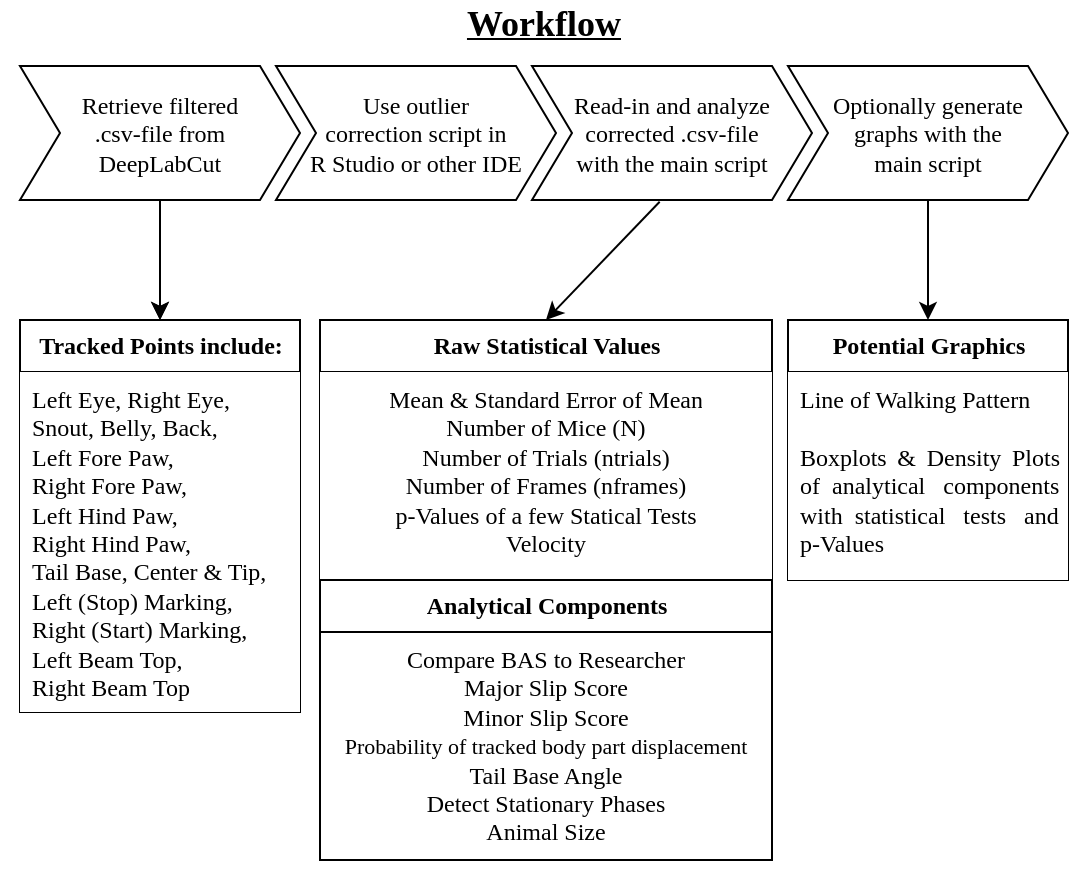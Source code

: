 <mxfile>
    <diagram id="H3tnomoDhOJxsfFKKW_9" name="Page-1">
        <mxGraphModel dx="703" dy="470" grid="1" gridSize="10" guides="1" tooltips="1" connect="1" arrows="1" fold="1" page="1" pageScale="1" pageWidth="140" pageHeight="150" background="#ffffff" math="0" shadow="0">
            <root>
                <mxCell id="0"/>
                <mxCell id="1" parent="0"/>
                <mxCell id="39" value="" style="group" vertex="1" connectable="0" parent="1">
                    <mxGeometry x="10" y="10" width="544" height="440" as="geometry"/>
                </mxCell>
                <mxCell id="35" value="" style="group" vertex="1" connectable="0" parent="39">
                    <mxGeometry width="544" height="440" as="geometry"/>
                </mxCell>
                <mxCell id="3" value="&lt;span style=&quot;background-color: rgb(255, 255, 255);&quot;&gt;&lt;font style=&quot;font-size: 18px;&quot;&gt;&lt;u&gt;Workflow&lt;/u&gt;&lt;/font&gt;&lt;/span&gt;" style="swimlane;childLayout=stackLayout;horizontal=1;fillColor=none;horizontalStack=1;resizeParent=1;resizeParentMax=0;resizeLast=0;collapsible=0;strokeColor=none;stackBorder=10;stackSpacing=-12;resizable=1;align=center;points=[];whiteSpace=wrap;html=1;fillStyle=solid;fontFamily=Times New Roman;fontColor=#000000;" vertex="1" parent="35">
                    <mxGeometry width="544" height="110" as="geometry"/>
                </mxCell>
                <mxCell id="4" value="&lt;div&gt;Retrieve filtered&lt;/div&gt;&lt;div&gt;.csv-file from&lt;/div&gt;&lt;div&gt;DeepLabCut&lt;/div&gt;" style="shape=step;perimeter=stepPerimeter;fixedSize=1;points=[];whiteSpace=wrap;html=1;fillStyle=solid;strokeColor=#000000;fontFamily=Times New Roman;fontColor=#000000;fillColor=#FFFFFF;" vertex="1" parent="3">
                    <mxGeometry x="10" y="33" width="140" height="67" as="geometry"/>
                </mxCell>
                <mxCell id="8" value="&lt;div&gt;Use outlier&lt;/div&gt;&lt;div&gt;correction script in&lt;/div&gt;&lt;div&gt;R Studio or other IDE&lt;/div&gt;" style="shape=step;perimeter=stepPerimeter;fixedSize=1;points=[];whiteSpace=wrap;html=1;fillStyle=solid;strokeColor=#000000;fontFamily=Times New Roman;fontColor=#000000;fillColor=#FFFFFF;" vertex="1" parent="3">
                    <mxGeometry x="138" y="33" width="140" height="67" as="geometry"/>
                </mxCell>
                <mxCell id="10" value="&lt;div&gt;Read-in and analyze&lt;/div&gt;&lt;div&gt;corrected .csv-file&lt;/div&gt;&lt;div&gt;with the main script&lt;/div&gt;" style="shape=step;perimeter=stepPerimeter;fixedSize=1;points=[];whiteSpace=wrap;html=1;fillStyle=solid;strokeColor=#000000;fontFamily=Times New Roman;fontColor=#000000;fillColor=#FFFFFF;" vertex="1" parent="3">
                    <mxGeometry x="266" y="33" width="140" height="67" as="geometry"/>
                </mxCell>
                <mxCell id="9" value="&lt;div&gt;Optionally generate&lt;/div&gt;&lt;div&gt;graphs with the&lt;/div&gt;&lt;div&gt;main script&lt;/div&gt;" style="shape=step;perimeter=stepPerimeter;fixedSize=1;points=[];whiteSpace=wrap;html=1;fillStyle=solid;strokeColor=#000000;fontFamily=Times New Roman;fontColor=#000000;fillColor=#FFFFFF;" vertex="1" parent="3">
                    <mxGeometry x="394" y="33" width="140" height="67" as="geometry"/>
                </mxCell>
                <mxCell id="11" value="&lt;b&gt;Tracked Points include:&lt;/b&gt;" style="swimlane;fontStyle=0;childLayout=stackLayout;horizontal=1;startSize=26;fillColor=#FFFFFF;horizontalStack=0;resizeParent=1;resizeParentMax=0;resizeLast=0;collapsible=1;marginBottom=0;html=1;labelBackgroundColor=#FFFFFF;fillStyle=solid;strokeColor=#000000;fontFamily=Times New Roman;fontColor=#000000;" vertex="1" parent="35">
                    <mxGeometry x="10" y="160" width="140" height="196" as="geometry"/>
                </mxCell>
                <mxCell id="12" value="&lt;div&gt;Left Eye, Right Eye, Snout, Belly, Back,&amp;nbsp;&lt;/div&gt;&lt;div&gt;Left Fore Paw,&lt;/div&gt;&lt;div&gt;Right Fore Paw,&amp;nbsp;&lt;/div&gt;&lt;div&gt;Left Hind Paw,&amp;nbsp;&lt;/div&gt;&lt;div&gt;Right Hind Paw,&amp;nbsp;&lt;/div&gt;&lt;div&gt;Tail Base, Center &amp;amp; Tip,&lt;/div&gt;&lt;div&gt;Left (Stop) Marking,&lt;/div&gt;&lt;div&gt;Right (Start) Marking,&lt;/div&gt;&lt;div&gt;Left Beam Top,&amp;nbsp;&lt;/div&gt;&lt;div&gt;Right Beam Top&lt;/div&gt;" style="text;strokeColor=none;fillColor=#FFFFFF;align=left;verticalAlign=top;spacingLeft=4;spacingRight=4;overflow=hidden;rotatable=0;points=[[0,0.5],[1,0.5]];portConstraint=eastwest;whiteSpace=wrap;html=1;labelBackgroundColor=#FFFFFF;fillStyle=solid;fontFamily=Times New Roman;fontColor=#000000;" vertex="1" parent="11">
                    <mxGeometry y="26" width="140" height="170" as="geometry"/>
                </mxCell>
                <mxCell id="15" value="&lt;b&gt;Raw Statistical Values&lt;/b&gt;" style="swimlane;fontStyle=0;childLayout=stackLayout;horizontal=1;startSize=26;fillColor=#FFFFFF;horizontalStack=0;resizeParent=1;resizeParentMax=0;resizeLast=0;collapsible=1;marginBottom=0;html=1;labelBackgroundColor=#FFFFFF;fillStyle=solid;strokeColor=#000000;fontFamily=Times New Roman;fontColor=#000000;" vertex="1" parent="35">
                    <mxGeometry x="160" y="160" width="226" height="130" as="geometry"/>
                </mxCell>
                <mxCell id="16" value="&lt;div style=&quot;&quot;&gt;&lt;font style=&quot;font-size: 12px;&quot;&gt;&lt;font style=&quot;font-size: 12px;&quot;&gt;Mean &amp;amp; Standard Error of Mean&lt;/font&gt;&lt;br&gt;&lt;/font&gt;&lt;/div&gt;&lt;div style=&quot;&quot;&gt;&lt;font style=&quot;font-size: 12px;&quot;&gt;Number of Mice (N)&lt;/font&gt;&lt;/div&gt;&lt;div style=&quot;&quot;&gt;&lt;font style=&quot;font-size: 12px;&quot;&gt;Number of Trials (ntrials)&lt;/font&gt;&lt;/div&gt;&lt;div style=&quot;&quot;&gt;&lt;font style=&quot;font-size: 12px;&quot;&gt;Number of Frames (nframes)&lt;/font&gt;&lt;/div&gt;&lt;div style=&quot;&quot;&gt;&lt;font style=&quot;font-size: 12px;&quot;&gt;p-Values of a few Statical Tests&lt;/font&gt;&lt;/div&gt;&lt;div style=&quot;&quot;&gt;&lt;font style=&quot;font-size: 12px;&quot;&gt;Velocity&lt;/font&gt;&lt;/div&gt;" style="text;strokeColor=none;fillColor=#FFFFFF;align=center;verticalAlign=top;spacingLeft=4;spacingRight=4;overflow=hidden;rotatable=0;points=[[0,0.5],[1,0.5]];portConstraint=eastwest;whiteSpace=wrap;html=1;labelBackgroundColor=#FFFFFF;fillStyle=solid;fontFamily=Times New Roman;fontColor=#000000;" vertex="1" parent="15">
                    <mxGeometry y="26" width="226" height="104" as="geometry"/>
                </mxCell>
                <mxCell id="25" value="" style="group" vertex="1" connectable="0" parent="35">
                    <mxGeometry x="394" y="160" width="140" height="130" as="geometry"/>
                </mxCell>
                <mxCell id="23" value="&lt;b&gt;Potential Graphics&lt;/b&gt;" style="swimlane;fontStyle=0;childLayout=stackLayout;horizontal=1;startSize=26;fillColor=#FFFFFF;horizontalStack=0;resizeParent=1;resizeParentMax=0;resizeLast=0;collapsible=1;marginBottom=0;html=1;labelBackgroundColor=#FFFFFF;fillStyle=solid;strokeColor=#000000;fontFamily=Times New Roman;fontColor=#000000;container=0;" vertex="1" parent="25">
                    <mxGeometry width="140" height="130" as="geometry"/>
                </mxCell>
                <mxCell id="24" value="&lt;div style=&quot;&quot;&gt;&lt;div style=&quot;text-align: justify;&quot;&gt;Line of Walking Pattern&lt;/div&gt;&lt;div style=&quot;text-align: justify;&quot;&gt;&lt;br&gt;&lt;/div&gt;&lt;div style=&quot;text-align: justify;&quot;&gt;Boxplots &amp;amp;&amp;nbsp;Density Plots of&amp;nbsp; analytical&amp;nbsp; &amp;nbsp;components&lt;/div&gt;&lt;/div&gt;&lt;div style=&quot;text-align: justify;&quot;&gt;with&amp;nbsp; statistical&amp;nbsp; &amp;nbsp;tests&amp;nbsp; &amp;nbsp;and&lt;/div&gt;&lt;div style=&quot;text-align: justify;&quot;&gt;p-Values&lt;/div&gt;" style="text;strokeColor=none;fillColor=#FFFFFF;align=left;verticalAlign=top;spacingLeft=4;spacingRight=4;overflow=hidden;rotatable=0;points=[[0,0.5],[1,0.5]];portConstraint=eastwest;whiteSpace=wrap;html=1;labelBackgroundColor=#FFFFFF;fillStyle=solid;fontFamily=Times New Roman;fontColor=#000000;" vertex="1" parent="25">
                    <mxGeometry y="26" width="140" height="104" as="geometry"/>
                </mxCell>
                <mxCell id="26" value="" style="endArrow=classic;html=1;fontFamily=Times New Roman;fontSize=11;fontColor=#000000;strokeColor=#000000;" edge="1" parent="35" source="9" target="23">
                    <mxGeometry width="50" height="50" relative="1" as="geometry">
                        <mxPoint x="420" y="230" as="sourcePoint"/>
                        <mxPoint x="470" y="160" as="targetPoint"/>
                    </mxGeometry>
                </mxCell>
                <mxCell id="31" value="" style="endArrow=classic;html=1;fontFamily=Times New Roman;fontSize=11;fontColor=#000000;entryX=0.5;entryY=0;entryDx=0;entryDy=0;strokeColor=#000000;" edge="1" parent="35" target="11">
                    <mxGeometry width="50" height="50" relative="1" as="geometry">
                        <mxPoint x="80" y="100" as="sourcePoint"/>
                        <mxPoint x="80" y="160" as="targetPoint"/>
                    </mxGeometry>
                </mxCell>
                <mxCell id="32" value="" style="endArrow=classic;html=1;fontFamily=Times New Roman;fontSize=11;fontColor=#000000;entryX=0.5;entryY=0;entryDx=0;entryDy=0;exitX=0.456;exitY=1.013;exitDx=0;exitDy=0;exitPerimeter=0;strokeColor=#000000;" edge="1" parent="35" source="10" target="15">
                    <mxGeometry width="50" height="50" relative="1" as="geometry">
                        <mxPoint x="340" y="110" as="sourcePoint"/>
                        <mxPoint x="484" y="180" as="targetPoint"/>
                    </mxGeometry>
                </mxCell>
                <mxCell id="40" style="edgeStyle=none;html=1;entryX=0.5;entryY=0;entryDx=0;entryDy=0;strokeColor=#000000;fontFamily=Times New Roman;fontSize=11;fontColor=#000000;" edge="1" parent="35" source="4" target="11">
                    <mxGeometry relative="1" as="geometry"/>
                </mxCell>
                <mxCell id="38" value="" style="group" vertex="1" connectable="0" parent="39">
                    <mxGeometry x="160" y="290" width="226" height="140" as="geometry"/>
                </mxCell>
                <mxCell id="22" value="&lt;div style=&quot;&quot;&gt;&lt;font style=&quot;font-size: 12px;&quot;&gt;Compare BAS to Researcher&lt;/font&gt;&lt;/div&gt;&lt;div style=&quot;&quot;&gt;&lt;font style=&quot;font-size: 12px;&quot;&gt;Major Slip Score&lt;/font&gt;&lt;/div&gt;&lt;div style=&quot;&quot;&gt;&lt;font style=&quot;font-size: 12px;&quot;&gt;Minor Slip Score&lt;/font&gt;&lt;/div&gt;&lt;div style=&quot;&quot;&gt;&lt;font style=&quot;font-size: 11px;&quot;&gt;Probability of tracked body part displacement&lt;/font&gt;&lt;/div&gt;&lt;div style=&quot;&quot;&gt;&lt;font style=&quot;font-size: 12px;&quot;&gt;Tail Base Angle&lt;/font&gt;&lt;/div&gt;&lt;div style=&quot;&quot;&gt;&lt;font style=&quot;font-size: 12px;&quot;&gt;Detect Stationary Phases&lt;/font&gt;&lt;/div&gt;&lt;div style=&quot;&quot;&gt;&lt;font style=&quot;font-size: 12px;&quot;&gt;Animal Size&lt;/font&gt;&lt;/div&gt;" style="text;strokeColor=none;fillColor=#FFFFFF;align=center;verticalAlign=top;spacingLeft=4;spacingRight=4;overflow=hidden;rotatable=0;points=[[0,0.5],[1,0.5]];portConstraint=eastwest;whiteSpace=wrap;html=1;labelBackgroundColor=#FFFFFF;fillStyle=solid;fontFamily=Times New Roman;fontColor=#000000;container=1;" vertex="1" parent="38">
                    <mxGeometry y="26" width="226" height="114" as="geometry"/>
                </mxCell>
                <mxCell id="21" value="&lt;b&gt;Analytical Components&lt;/b&gt;" style="swimlane;fontStyle=0;childLayout=stackLayout;horizontal=1;startSize=26;fillColor=#FFFFFF;horizontalStack=0;resizeParent=1;resizeParentMax=0;resizeLast=0;collapsible=1;marginBottom=0;html=1;labelBackgroundColor=#FFFFFF;fillStyle=solid;strokeColor=#000000;fontFamily=Times New Roman;fontColor=#000000;" vertex="1" parent="38">
                    <mxGeometry width="226" height="140" as="geometry"/>
                </mxCell>
            </root>
        </mxGraphModel>
    </diagram>
</mxfile>